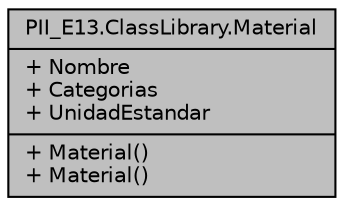 digraph "PII_E13.ClassLibrary.Material"
{
 // INTERACTIVE_SVG=YES
 // LATEX_PDF_SIZE
  edge [fontname="Helvetica",fontsize="10",labelfontname="Helvetica",labelfontsize="10"];
  node [fontname="Helvetica",fontsize="10",shape=record];
  Node1 [label="{PII_E13.ClassLibrary.Material\n|+ Nombre\l+ Categorias\l+ UnidadEstandar\l|+ Material()\l+ Material()\l}",height=0.2,width=0.4,color="black", fillcolor="grey75", style="filled", fontcolor="black",tooltip="La clase material se encarga de conocer lo relativo al material que consituye el producto Principios ..."];
}
